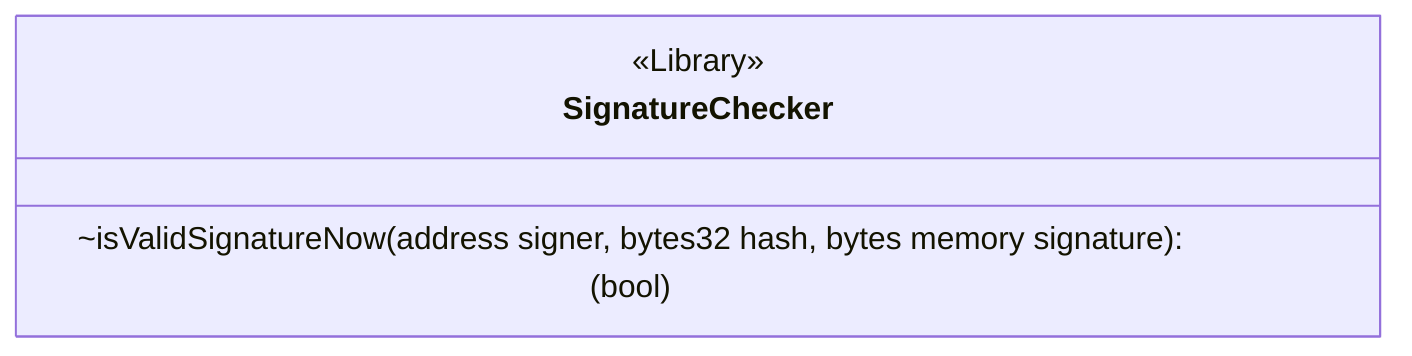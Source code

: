 classDiagram
  %% 531:1177:4
  class SignatureChecker {
    <<Library>>
    ~isValidSignatureNow(address signer, bytes32 hash, bytes memory signature): (bool)
  }